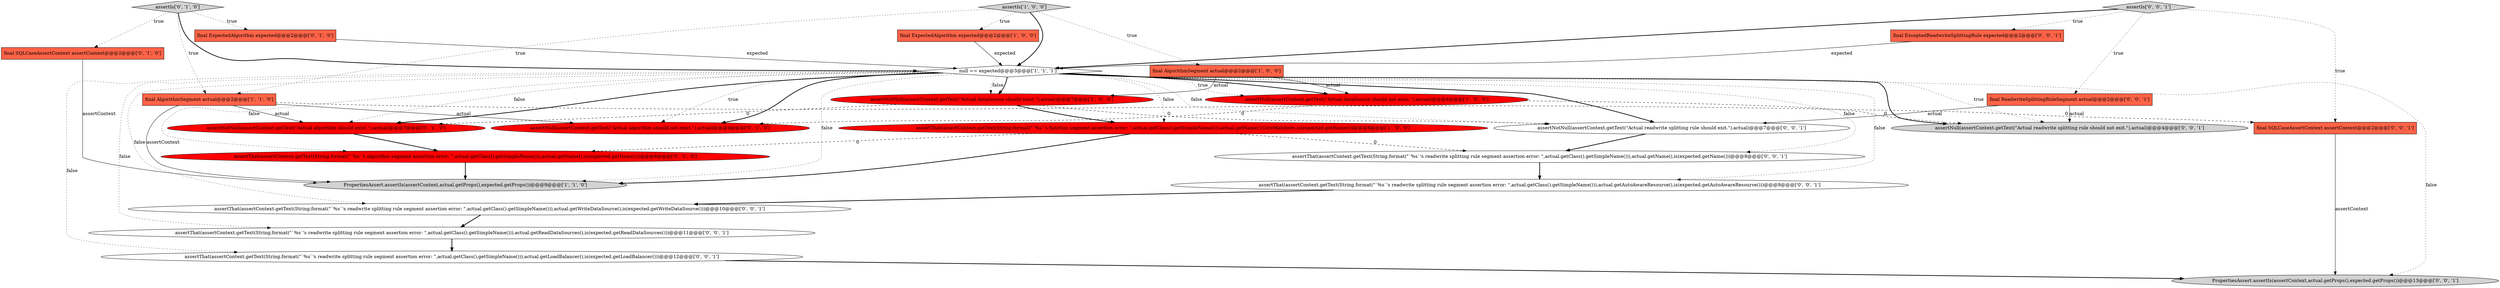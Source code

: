 digraph {
5 [style = filled, label = "null == expected@@@3@@@['1', '1', '1']", fillcolor = white, shape = diamond image = "AAA0AAABBB1BBB"];
12 [style = filled, label = "assertThat(assertContext.getText(String.format(\"`%s`'s algorithm segment assertion error: \",actual.getClass().getSimpleName())),actual.getName(),is(expected.getName()))@@@8@@@['0', '1', '0']", fillcolor = red, shape = ellipse image = "AAA1AAABBB2BBB"];
9 [style = filled, label = "assertIs['0', '1', '0']", fillcolor = lightgray, shape = diamond image = "AAA0AAABBB2BBB"];
21 [style = filled, label = "PropertiesAssert.assertIs(assertContext,actual.getProps(),expected.getProps())@@@13@@@['0', '0', '1']", fillcolor = lightgray, shape = ellipse image = "AAA0AAABBB3BBB"];
26 [style = filled, label = "final SQLCaseAssertContext assertContext@@@2@@@['0', '0', '1']", fillcolor = tomato, shape = box image = "AAA0AAABBB3BBB"];
19 [style = filled, label = "assertThat(assertContext.getText(String.format(\"`%s`'s readwrite splitting rule segment assertion error: \",actual.getClass().getSimpleName())),actual.getAutoAwareResource(),is(expected.getAutoAwareResource()))@@@9@@@['0', '0', '1']", fillcolor = white, shape = ellipse image = "AAA0AAABBB3BBB"];
17 [style = filled, label = "assertNull(assertContext.getText(\"Actual readwrite splitting rule should not exit.\"),actual)@@@4@@@['0', '0', '1']", fillcolor = lightgray, shape = ellipse image = "AAA0AAABBB3BBB"];
16 [style = filled, label = "assertIs['0', '0', '1']", fillcolor = lightgray, shape = diamond image = "AAA0AAABBB3BBB"];
3 [style = filled, label = "assertThat(assertContext.getText(String.format(\"`%s`'s function segment assertion error: \",actual.getClass().getSimpleName())),actual.getName(),CoreMatchers.is(expected.getName()))@@@8@@@['1', '0', '0']", fillcolor = red, shape = ellipse image = "AAA1AAABBB1BBB"];
13 [style = filled, label = "assertNotNull(assertContext.getText(\"Actual algorithm should exist.\"),actual)@@@7@@@['0', '1', '0']", fillcolor = red, shape = ellipse image = "AAA1AAABBB2BBB"];
10 [style = filled, label = "final SQLCaseAssertContext assertContext@@@2@@@['0', '1', '0']", fillcolor = tomato, shape = box image = "AAA0AAABBB2BBB"];
0 [style = filled, label = "assertNotNull(assertContext.getText(\"Actual dataSource should exist.\"),actual)@@@7@@@['1', '0', '0']", fillcolor = red, shape = ellipse image = "AAA1AAABBB1BBB"];
11 [style = filled, label = "final ExpectedAlgorithm expected@@@2@@@['0', '1', '0']", fillcolor = tomato, shape = box image = "AAA0AAABBB2BBB"];
2 [style = filled, label = "assertNull(assertContext.getText(\"Actual dataSource should not exist.\"),actual)@@@4@@@['1', '0', '0']", fillcolor = red, shape = ellipse image = "AAA1AAABBB1BBB"];
24 [style = filled, label = "assertThat(assertContext.getText(String.format(\"`%s`'s readwrite splitting rule segment assertion error: \",actual.getClass().getSimpleName())),actual.getReadDataSources(),is(expected.getReadDataSources()))@@@11@@@['0', '0', '1']", fillcolor = white, shape = ellipse image = "AAA0AAABBB3BBB"];
25 [style = filled, label = "assertThat(assertContext.getText(String.format(\"`%s`'s readwrite splitting rule segment assertion error: \",actual.getClass().getSimpleName())),actual.getName(),is(expected.getName()))@@@8@@@['0', '0', '1']", fillcolor = white, shape = ellipse image = "AAA0AAABBB3BBB"];
6 [style = filled, label = "final AlgorithmSegment actual@@@2@@@['1', '0', '0']", fillcolor = tomato, shape = box image = "AAA0AAABBB1BBB"];
7 [style = filled, label = "assertIs['1', '0', '0']", fillcolor = lightgray, shape = diamond image = "AAA0AAABBB1BBB"];
4 [style = filled, label = "PropertiesAssert.assertIs(assertContext,actual.getProps(),expected.getProps())@@@9@@@['1', '1', '0']", fillcolor = lightgray, shape = ellipse image = "AAA0AAABBB1BBB"];
1 [style = filled, label = "final ExpectedAlgorithm expected@@@2@@@['1', '0', '0']", fillcolor = tomato, shape = box image = "AAA0AAABBB1BBB"];
23 [style = filled, label = "final ExceptedReadwriteSplittingRule expected@@@2@@@['0', '0', '1']", fillcolor = tomato, shape = box image = "AAA0AAABBB3BBB"];
14 [style = filled, label = "assertNull(assertContext.getText(\"Actual algorithm should not exist.\"),actual)@@@4@@@['0', '1', '0']", fillcolor = red, shape = ellipse image = "AAA1AAABBB2BBB"];
15 [style = filled, label = "assertNotNull(assertContext.getText(\"Actual readwrite splitting rule should exit.\"),actual)@@@7@@@['0', '0', '1']", fillcolor = white, shape = ellipse image = "AAA0AAABBB3BBB"];
20 [style = filled, label = "assertThat(assertContext.getText(String.format(\"`%s`'s readwrite splitting rule segment assertion error: \",actual.getClass().getSimpleName())),actual.getLoadBalancer(),is(expected.getLoadBalancer()))@@@12@@@['0', '0', '1']", fillcolor = white, shape = ellipse image = "AAA0AAABBB3BBB"];
22 [style = filled, label = "final ReadwriteSplittingRuleSegment actual@@@2@@@['0', '0', '1']", fillcolor = tomato, shape = box image = "AAA0AAABBB3BBB"];
8 [style = filled, label = "final AlgorithmSegment actual@@@2@@@['1', '1', '0']", fillcolor = tomato, shape = box image = "AAA0AAABBB1BBB"];
18 [style = filled, label = "assertThat(assertContext.getText(String.format(\"`%s`'s readwrite splitting rule segment assertion error: \",actual.getClass().getSimpleName())),actual.getWriteDataSource(),is(expected.getWriteDataSource()))@@@10@@@['0', '0', '1']", fillcolor = white, shape = ellipse image = "AAA0AAABBB3BBB"];
5->17 [style = dotted, label="true"];
0->3 [style = bold, label=""];
5->14 [style = dotted, label="true"];
7->6 [style = dotted, label="true"];
5->19 [style = dotted, label="false"];
19->18 [style = bold, label=""];
5->18 [style = dotted, label="false"];
18->24 [style = bold, label=""];
5->12 [style = dotted, label="false"];
3->25 [style = dashed, label="0"];
15->25 [style = bold, label=""];
22->15 [style = solid, label="actual"];
9->11 [style = dotted, label="true"];
8->4 [style = solid, label="assertContext"];
5->15 [style = dotted, label="false"];
5->21 [style = dotted, label="false"];
8->14 [style = solid, label="actual"];
5->15 [style = bold, label=""];
0->15 [style = dashed, label="0"];
5->24 [style = dotted, label="false"];
26->21 [style = solid, label="assertContext"];
5->14 [style = bold, label=""];
16->22 [style = dotted, label="true"];
5->17 [style = bold, label=""];
2->17 [style = dashed, label="0"];
16->23 [style = dotted, label="true"];
3->4 [style = bold, label=""];
16->26 [style = dotted, label="true"];
9->8 [style = dotted, label="true"];
24->20 [style = bold, label=""];
20->21 [style = bold, label=""];
5->0 [style = dotted, label="false"];
5->2 [style = bold, label=""];
7->5 [style = bold, label=""];
5->13 [style = dotted, label="false"];
13->12 [style = bold, label=""];
3->12 [style = dashed, label="0"];
2->14 [style = dashed, label="0"];
23->5 [style = solid, label="expected"];
5->0 [style = bold, label=""];
11->5 [style = solid, label="expected"];
22->17 [style = solid, label="actual"];
12->4 [style = bold, label=""];
6->2 [style = solid, label="actual"];
10->4 [style = solid, label="assertContext"];
1->5 [style = solid, label="expected"];
5->13 [style = bold, label=""];
0->13 [style = dashed, label="0"];
25->19 [style = bold, label=""];
5->3 [style = dotted, label="false"];
5->25 [style = dotted, label="false"];
9->5 [style = bold, label=""];
6->0 [style = solid, label="actual"];
16->5 [style = bold, label=""];
5->20 [style = dotted, label="false"];
7->1 [style = dotted, label="true"];
7->8 [style = dotted, label="true"];
9->10 [style = dotted, label="true"];
8->13 [style = solid, label="actual"];
5->2 [style = dotted, label="true"];
8->26 [style = dashed, label="0"];
5->4 [style = dotted, label="false"];
}

